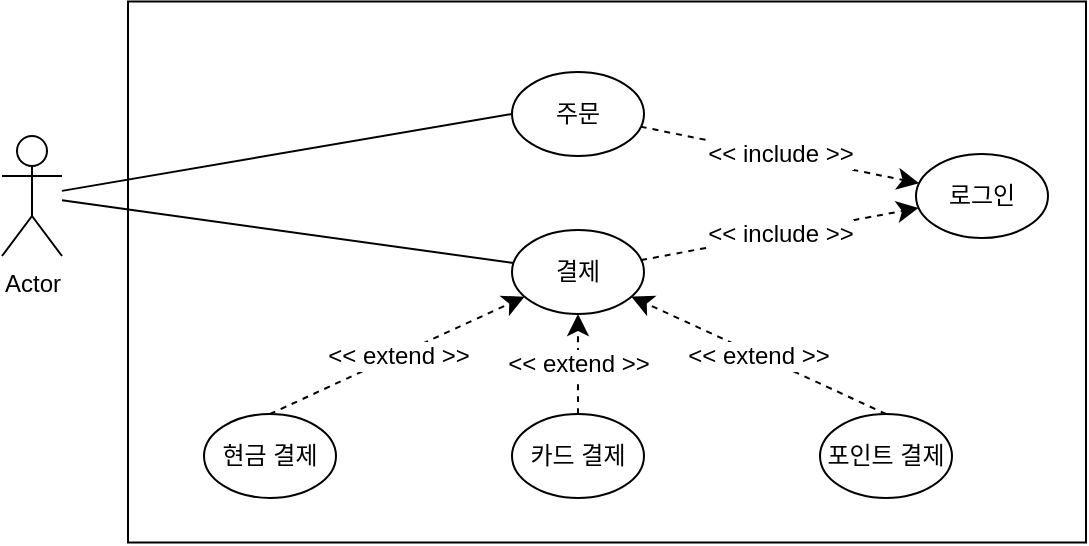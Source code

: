 <mxfile version="26.0.10">
  <diagram name="페이지-1" id="zV2e5ehOUpmUvY_hHAEg">
    <mxGraphModel dx="1064" dy="734" grid="0" gridSize="10" guides="1" tooltips="1" connect="1" arrows="1" fold="1" page="0" pageScale="1" pageWidth="827" pageHeight="1169" math="0" shadow="0">
      <root>
        <mxCell id="0" />
        <mxCell id="1" parent="0" />
        <mxCell id="gGc7s_VHQld_F4cRymq9-21" value="" style="rounded=0;whiteSpace=wrap;html=1;strokeColor=default;align=center;verticalAlign=middle;fontFamily=Helvetica;fontSize=12;fontColor=default;fillColor=none;" vertex="1" parent="1">
          <mxGeometry y="97.75" width="479" height="270.5" as="geometry" />
        </mxCell>
        <mxCell id="gGc7s_VHQld_F4cRymq9-1" value="Actor" style="shape=umlActor;verticalLabelPosition=bottom;verticalAlign=top;html=1;outlineConnect=0;" vertex="1" parent="1">
          <mxGeometry x="-63" y="165" width="30" height="60" as="geometry" />
        </mxCell>
        <mxCell id="gGc7s_VHQld_F4cRymq9-3" value="주문" style="ellipse;whiteSpace=wrap;html=1;" vertex="1" parent="1">
          <mxGeometry x="192" y="133" width="66" height="42" as="geometry" />
        </mxCell>
        <mxCell id="gGc7s_VHQld_F4cRymq9-4" value="결제" style="ellipse;whiteSpace=wrap;html=1;" vertex="1" parent="1">
          <mxGeometry x="192" y="212" width="66" height="42" as="geometry" />
        </mxCell>
        <mxCell id="gGc7s_VHQld_F4cRymq9-12" value="&amp;lt;&amp;lt; extend &amp;gt;&amp;gt;" style="edgeStyle=none;curved=1;rounded=0;orthogonalLoop=1;jettySize=auto;html=1;exitX=0.5;exitY=0;exitDx=0;exitDy=0;fontSize=12;startSize=8;endSize=8;dashed=1;" edge="1" parent="1" source="gGc7s_VHQld_F4cRymq9-5" target="gGc7s_VHQld_F4cRymq9-4">
          <mxGeometry relative="1" as="geometry" />
        </mxCell>
        <mxCell id="gGc7s_VHQld_F4cRymq9-5" value="현금 결제&lt;span style=&quot;color: rgba(0, 0, 0, 0); font-family: monospace; font-size: 0px; text-align: start; text-wrap-mode: nowrap;&quot;&gt;%3CmxGraphModel%3E%3Croot%3E%3CmxCell%20id%3D%220%22%2F%3E%3CmxCell%20id%3D%221%22%20parent%3D%220%22%2F%3E%3CmxCell%20id%3D%222%22%20value%3D%22%EA%B2%B0%EC%A0%9C%22%20style%3D%22ellipse%3BwhiteSpace%3Dwrap%3Bhtml%3D1%3B%22%20vertex%3D%221%22%20parent%3D%221%22%3E%3CmxGeometry%20x%3D%22140%22%20y%3D%22223%22%20width%3D%2266%22%20height%3D%2242%22%20as%3D%22geometry%22%2F%3E%3C%2FmxCell%3E%3C%2Froot%3E%3C%2FmxGraphModel%3E&lt;/span&gt;" style="ellipse;whiteSpace=wrap;html=1;" vertex="1" parent="1">
          <mxGeometry x="38" y="304" width="66" height="42" as="geometry" />
        </mxCell>
        <mxCell id="gGc7s_VHQld_F4cRymq9-7" value="카드 결제" style="ellipse;whiteSpace=wrap;html=1;" vertex="1" parent="1">
          <mxGeometry x="192" y="304" width="66" height="42" as="geometry" />
        </mxCell>
        <mxCell id="gGc7s_VHQld_F4cRymq9-8" value="포인트 결제" style="ellipse;whiteSpace=wrap;html=1;" vertex="1" parent="1">
          <mxGeometry x="346" y="304" width="66" height="42" as="geometry" />
        </mxCell>
        <mxCell id="gGc7s_VHQld_F4cRymq9-10" value="" style="endArrow=none;html=1;rounded=0;fontSize=12;startSize=8;endSize=8;curved=1;entryX=0;entryY=0.5;entryDx=0;entryDy=0;" edge="1" parent="1" source="gGc7s_VHQld_F4cRymq9-1" target="gGc7s_VHQld_F4cRymq9-3">
          <mxGeometry width="50" height="50" relative="1" as="geometry">
            <mxPoint x="175" y="225" as="sourcePoint" />
            <mxPoint x="225" y="175" as="targetPoint" />
          </mxGeometry>
        </mxCell>
        <mxCell id="gGc7s_VHQld_F4cRymq9-11" value="" style="endArrow=none;html=1;rounded=0;fontSize=12;startSize=8;endSize=8;curved=1;" edge="1" parent="1" source="gGc7s_VHQld_F4cRymq9-1" target="gGc7s_VHQld_F4cRymq9-4">
          <mxGeometry width="50" height="50" relative="1" as="geometry">
            <mxPoint x="13" y="206" as="sourcePoint" />
            <mxPoint x="147" y="242" as="targetPoint" />
          </mxGeometry>
        </mxCell>
        <mxCell id="gGc7s_VHQld_F4cRymq9-15" value="&amp;lt;&amp;lt; extend &amp;gt;&amp;gt;" style="edgeStyle=none;curved=1;rounded=0;orthogonalLoop=1;jettySize=auto;html=1;fontSize=12;startSize=8;endSize=8;dashed=1;entryX=0.5;entryY=1;entryDx=0;entryDy=0;" edge="1" parent="1" source="gGc7s_VHQld_F4cRymq9-7" target="gGc7s_VHQld_F4cRymq9-4">
          <mxGeometry relative="1" as="geometry">
            <mxPoint x="114" y="301" as="sourcePoint" />
            <mxPoint x="173" y="264" as="targetPoint" />
          </mxGeometry>
        </mxCell>
        <mxCell id="gGc7s_VHQld_F4cRymq9-16" value="&amp;lt;&amp;lt; extend &amp;gt;&amp;gt;" style="edgeStyle=none;curved=1;rounded=0;orthogonalLoop=1;jettySize=auto;html=1;fontSize=12;startSize=8;endSize=8;dashed=1;exitX=0.5;exitY=0;exitDx=0;exitDy=0;" edge="1" parent="1" source="gGc7s_VHQld_F4cRymq9-8" target="gGc7s_VHQld_F4cRymq9-4">
          <mxGeometry relative="1" as="geometry">
            <mxPoint x="196" y="301" as="sourcePoint" />
            <mxPoint x="196" y="270" as="targetPoint" />
          </mxGeometry>
        </mxCell>
        <mxCell id="gGc7s_VHQld_F4cRymq9-18" value="로그인" style="ellipse;whiteSpace=wrap;html=1;" vertex="1" parent="1">
          <mxGeometry x="394" y="174" width="66" height="42" as="geometry" />
        </mxCell>
        <mxCell id="gGc7s_VHQld_F4cRymq9-19" value="&amp;lt;&amp;lt; include &amp;gt;&amp;gt;" style="edgeStyle=none;curved=1;rounded=0;orthogonalLoop=1;jettySize=auto;html=1;fontSize=12;startSize=8;endSize=8;dashed=1;" edge="1" parent="1" source="gGc7s_VHQld_F4cRymq9-3" target="gGc7s_VHQld_F4cRymq9-18">
          <mxGeometry relative="1" as="geometry">
            <mxPoint x="389" y="314" as="sourcePoint" />
            <mxPoint x="262" y="255" as="targetPoint" />
          </mxGeometry>
        </mxCell>
        <mxCell id="gGc7s_VHQld_F4cRymq9-20" value="&amp;lt;&amp;lt; include &amp;gt;&amp;gt;" style="edgeStyle=none;curved=1;rounded=0;orthogonalLoop=1;jettySize=auto;html=1;fontSize=12;startSize=8;endSize=8;dashed=1;" edge="1" parent="1" source="gGc7s_VHQld_F4cRymq9-4" target="gGc7s_VHQld_F4cRymq9-18">
          <mxGeometry relative="1" as="geometry">
            <mxPoint x="266" y="170" as="sourcePoint" />
            <mxPoint x="384" y="195" as="targetPoint" />
          </mxGeometry>
        </mxCell>
      </root>
    </mxGraphModel>
  </diagram>
</mxfile>
